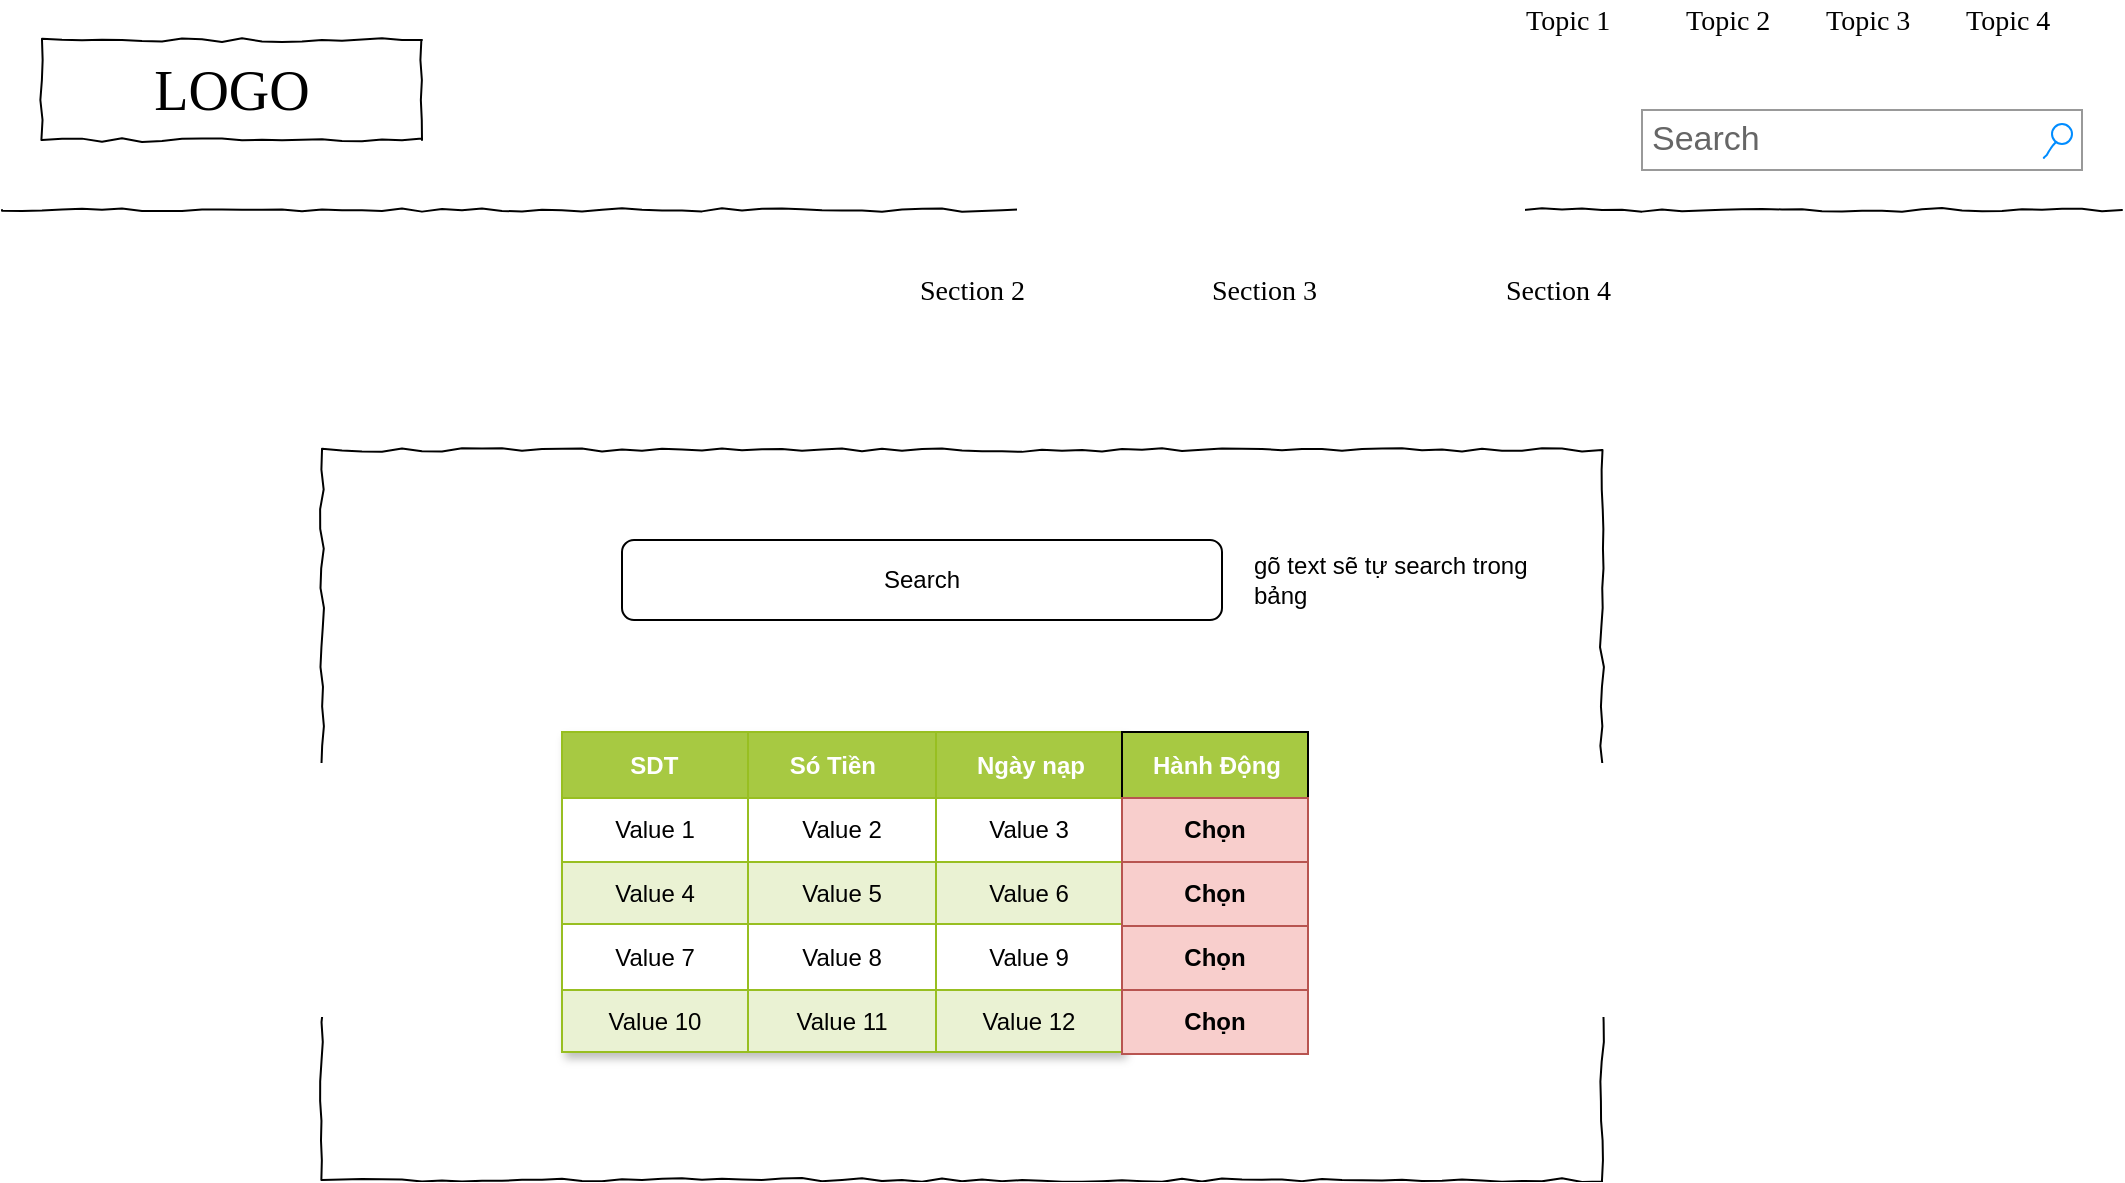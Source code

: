 <mxfile version="21.3.5" type="github">
  <diagram name="Page-1" id="03018318-947c-dd8e-b7a3-06fadd420f32">
    <mxGraphModel dx="1434" dy="1381" grid="1" gridSize="10" guides="1" tooltips="1" connect="1" arrows="1" fold="1" page="1" pageScale="1" pageWidth="1100" pageHeight="850" background="#ffffff" math="0" shadow="0">
      <root>
        <mxCell id="0" />
        <mxCell id="1" parent="0" />
        <mxCell id="677b7b8949515195-2" value="LOGO" style="whiteSpace=wrap;html=1;rounded=0;shadow=0;labelBackgroundColor=none;strokeWidth=1;fontFamily=Verdana;fontSize=28;align=center;comic=1;" parent="1" vertex="1">
          <mxGeometry x="40" y="60" width="190" height="50" as="geometry" />
        </mxCell>
        <mxCell id="677b7b8949515195-3" value="Search" style="strokeWidth=1;shadow=0;dashed=0;align=center;html=1;shape=mxgraph.mockup.forms.searchBox;strokeColor=#999999;mainText=;strokeColor2=#008cff;fontColor=#666666;fontSize=17;align=left;spacingLeft=3;rounded=0;labelBackgroundColor=none;comic=1;" parent="1" vertex="1">
          <mxGeometry x="840" y="95" width="220" height="30" as="geometry" />
        </mxCell>
        <mxCell id="677b7b8949515195-4" value="Topic 1" style="text;html=1;points=[];align=left;verticalAlign=top;spacingTop=-4;fontSize=14;fontFamily=Verdana" parent="1" vertex="1">
          <mxGeometry x="780" y="40" width="60" height="20" as="geometry" />
        </mxCell>
        <mxCell id="677b7b8949515195-5" value="Topic 2" style="text;html=1;points=[];align=left;verticalAlign=top;spacingTop=-4;fontSize=14;fontFamily=Verdana" parent="1" vertex="1">
          <mxGeometry x="860" y="40" width="60" height="20" as="geometry" />
        </mxCell>
        <mxCell id="677b7b8949515195-6" value="Topic 3" style="text;html=1;points=[];align=left;verticalAlign=top;spacingTop=-4;fontSize=14;fontFamily=Verdana" parent="1" vertex="1">
          <mxGeometry x="930" y="40" width="60" height="20" as="geometry" />
        </mxCell>
        <mxCell id="677b7b8949515195-7" value="Topic 4" style="text;html=1;points=[];align=left;verticalAlign=top;spacingTop=-4;fontSize=14;fontFamily=Verdana" parent="1" vertex="1">
          <mxGeometry x="1000" y="40" width="60" height="20" as="geometry" />
        </mxCell>
        <mxCell id="677b7b8949515195-9" value="" style="line;strokeWidth=1;html=1;rounded=0;shadow=0;labelBackgroundColor=none;fillColor=none;fontFamily=Verdana;fontSize=14;fontColor=#000000;align=center;comic=1;" parent="1" vertex="1">
          <mxGeometry x="20" y="140" width="1060" height="10" as="geometry" />
        </mxCell>
        <mxCell id="677b7b8949515195-12" value="Section 2" style="text;html=1;points=[];align=left;verticalAlign=top;spacingTop=-4;fontSize=14;fontFamily=Verdana" parent="1" vertex="1">
          <mxGeometry x="477" y="175" width="60" height="20" as="geometry" />
        </mxCell>
        <mxCell id="677b7b8949515195-13" value="Section 3" style="text;html=1;points=[];align=left;verticalAlign=top;spacingTop=-4;fontSize=14;fontFamily=Verdana" parent="1" vertex="1">
          <mxGeometry x="623" y="175" width="60" height="20" as="geometry" />
        </mxCell>
        <mxCell id="677b7b8949515195-14" value="Section 4" style="text;html=1;points=[];align=left;verticalAlign=top;spacingTop=-4;fontSize=14;fontFamily=Verdana" parent="1" vertex="1">
          <mxGeometry x="770" y="175" width="60" height="20" as="geometry" />
        </mxCell>
        <mxCell id="677b7b8949515195-26" value="" style="whiteSpace=wrap;html=1;rounded=0;shadow=0;labelBackgroundColor=none;strokeWidth=1;fillColor=none;fontFamily=Verdana;fontSize=12;align=center;comic=1;" parent="1" vertex="1">
          <mxGeometry x="180" y="265" width="640" height="365" as="geometry" />
        </mxCell>
        <mxCell id="1bgW6bW5Xnbq4tcj_tfw-15" value="Search" style="rounded=1;whiteSpace=wrap;html=1;" vertex="1" parent="1">
          <mxGeometry x="330" y="310" width="300" height="40" as="geometry" />
        </mxCell>
        <mxCell id="1bgW6bW5Xnbq4tcj_tfw-16" value="gõ text sẽ tự search trong bảng " style="text;strokeColor=none;fillColor=none;align=left;verticalAlign=middle;spacingLeft=4;spacingRight=4;overflow=hidden;points=[[0,0.5],[1,0.5]];portConstraint=eastwest;rotatable=0;whiteSpace=wrap;html=1;" vertex="1" parent="1">
          <mxGeometry x="640" y="300" width="160" height="60" as="geometry" />
        </mxCell>
        <mxCell id="1bgW6bW5Xnbq4tcj_tfw-17" value="Assets" style="childLayout=tableLayout;recursiveResize=0;strokeColor=#98bf21;fillColor=#A7C942;shadow=1;" vertex="1" parent="1">
          <mxGeometry x="300" y="406" width="280" height="160" as="geometry" />
        </mxCell>
        <mxCell id="1bgW6bW5Xnbq4tcj_tfw-18" style="shape=tableRow;horizontal=0;startSize=0;swimlaneHead=0;swimlaneBody=0;top=0;left=0;bottom=0;right=0;dropTarget=0;collapsible=0;recursiveResize=0;expand=0;fontStyle=0;strokeColor=inherit;fillColor=#ffffff;" vertex="1" parent="1bgW6bW5Xnbq4tcj_tfw-17">
          <mxGeometry width="280" height="33" as="geometry" />
        </mxCell>
        <mxCell id="1bgW6bW5Xnbq4tcj_tfw-19" value="SDT&lt;span style=&quot;white-space: pre;&quot;&gt;&#x9;&lt;/span&gt;" style="connectable=0;recursiveResize=0;strokeColor=inherit;fillColor=#A7C942;align=center;fontStyle=1;fontColor=#FFFFFF;html=1;" vertex="1" parent="1bgW6bW5Xnbq4tcj_tfw-18">
          <mxGeometry width="93" height="33" as="geometry">
            <mxRectangle width="93" height="33" as="alternateBounds" />
          </mxGeometry>
        </mxCell>
        <mxCell id="1bgW6bW5Xnbq4tcj_tfw-20" value="Só Tiền&lt;span style=&quot;white-space: pre;&quot;&gt;&#x9;&lt;/span&gt;" style="connectable=0;recursiveResize=0;strokeColor=inherit;fillColor=#A7C942;align=center;fontStyle=1;fontColor=#FFFFFF;html=1;" vertex="1" parent="1bgW6bW5Xnbq4tcj_tfw-18">
          <mxGeometry x="93" width="94" height="33" as="geometry">
            <mxRectangle width="94" height="33" as="alternateBounds" />
          </mxGeometry>
        </mxCell>
        <mxCell id="1bgW6bW5Xnbq4tcj_tfw-21" value="Ngày nạp" style="connectable=0;recursiveResize=0;strokeColor=inherit;fillColor=#A7C942;align=center;fontStyle=1;fontColor=#FFFFFF;html=1;" vertex="1" parent="1bgW6bW5Xnbq4tcj_tfw-18">
          <mxGeometry x="187" width="93" height="33" as="geometry">
            <mxRectangle width="93" height="33" as="alternateBounds" />
          </mxGeometry>
        </mxCell>
        <mxCell id="1bgW6bW5Xnbq4tcj_tfw-22" value="" style="shape=tableRow;horizontal=0;startSize=0;swimlaneHead=0;swimlaneBody=0;top=0;left=0;bottom=0;right=0;dropTarget=0;collapsible=0;recursiveResize=0;expand=0;fontStyle=0;strokeColor=inherit;fillColor=#ffffff;" vertex="1" parent="1bgW6bW5Xnbq4tcj_tfw-17">
          <mxGeometry y="33" width="280" height="32" as="geometry" />
        </mxCell>
        <mxCell id="1bgW6bW5Xnbq4tcj_tfw-23" value="Value 1" style="connectable=0;recursiveResize=0;strokeColor=inherit;fillColor=inherit;align=center;whiteSpace=wrap;html=1;" vertex="1" parent="1bgW6bW5Xnbq4tcj_tfw-22">
          <mxGeometry width="93" height="32" as="geometry">
            <mxRectangle width="93" height="32" as="alternateBounds" />
          </mxGeometry>
        </mxCell>
        <mxCell id="1bgW6bW5Xnbq4tcj_tfw-24" value="Value 2" style="connectable=0;recursiveResize=0;strokeColor=inherit;fillColor=inherit;align=center;whiteSpace=wrap;html=1;" vertex="1" parent="1bgW6bW5Xnbq4tcj_tfw-22">
          <mxGeometry x="93" width="94" height="32" as="geometry">
            <mxRectangle width="94" height="32" as="alternateBounds" />
          </mxGeometry>
        </mxCell>
        <mxCell id="1bgW6bW5Xnbq4tcj_tfw-25" value="Value 3" style="connectable=0;recursiveResize=0;strokeColor=inherit;fillColor=inherit;align=center;whiteSpace=wrap;html=1;" vertex="1" parent="1bgW6bW5Xnbq4tcj_tfw-22">
          <mxGeometry x="187" width="93" height="32" as="geometry">
            <mxRectangle width="93" height="32" as="alternateBounds" />
          </mxGeometry>
        </mxCell>
        <mxCell id="1bgW6bW5Xnbq4tcj_tfw-26" value="" style="shape=tableRow;horizontal=0;startSize=0;swimlaneHead=0;swimlaneBody=0;top=0;left=0;bottom=0;right=0;dropTarget=0;collapsible=0;recursiveResize=0;expand=0;fontStyle=1;strokeColor=inherit;fillColor=#EAF2D3;" vertex="1" parent="1bgW6bW5Xnbq4tcj_tfw-17">
          <mxGeometry y="65" width="280" height="31" as="geometry" />
        </mxCell>
        <mxCell id="1bgW6bW5Xnbq4tcj_tfw-27" value="Value 4" style="connectable=0;recursiveResize=0;strokeColor=inherit;fillColor=inherit;whiteSpace=wrap;html=1;" vertex="1" parent="1bgW6bW5Xnbq4tcj_tfw-26">
          <mxGeometry width="93" height="31" as="geometry">
            <mxRectangle width="93" height="31" as="alternateBounds" />
          </mxGeometry>
        </mxCell>
        <mxCell id="1bgW6bW5Xnbq4tcj_tfw-28" value="Value 5" style="connectable=0;recursiveResize=0;strokeColor=inherit;fillColor=inherit;whiteSpace=wrap;html=1;" vertex="1" parent="1bgW6bW5Xnbq4tcj_tfw-26">
          <mxGeometry x="93" width="94" height="31" as="geometry">
            <mxRectangle width="94" height="31" as="alternateBounds" />
          </mxGeometry>
        </mxCell>
        <mxCell id="1bgW6bW5Xnbq4tcj_tfw-29" value="Value 6" style="connectable=0;recursiveResize=0;strokeColor=inherit;fillColor=inherit;whiteSpace=wrap;html=1;" vertex="1" parent="1bgW6bW5Xnbq4tcj_tfw-26">
          <mxGeometry x="187" width="93" height="31" as="geometry">
            <mxRectangle width="93" height="31" as="alternateBounds" />
          </mxGeometry>
        </mxCell>
        <mxCell id="1bgW6bW5Xnbq4tcj_tfw-30" value="" style="shape=tableRow;horizontal=0;startSize=0;swimlaneHead=0;swimlaneBody=0;top=0;left=0;bottom=0;right=0;dropTarget=0;collapsible=0;recursiveResize=0;expand=0;fontStyle=0;strokeColor=inherit;fillColor=#ffffff;" vertex="1" parent="1bgW6bW5Xnbq4tcj_tfw-17">
          <mxGeometry y="96" width="280" height="33" as="geometry" />
        </mxCell>
        <mxCell id="1bgW6bW5Xnbq4tcj_tfw-31" value="Value 7" style="connectable=0;recursiveResize=0;strokeColor=inherit;fillColor=inherit;fontStyle=0;align=center;whiteSpace=wrap;html=1;" vertex="1" parent="1bgW6bW5Xnbq4tcj_tfw-30">
          <mxGeometry width="93" height="33" as="geometry">
            <mxRectangle width="93" height="33" as="alternateBounds" />
          </mxGeometry>
        </mxCell>
        <mxCell id="1bgW6bW5Xnbq4tcj_tfw-32" value="Value 8" style="connectable=0;recursiveResize=0;strokeColor=inherit;fillColor=inherit;fontStyle=0;align=center;whiteSpace=wrap;html=1;" vertex="1" parent="1bgW6bW5Xnbq4tcj_tfw-30">
          <mxGeometry x="93" width="94" height="33" as="geometry">
            <mxRectangle width="94" height="33" as="alternateBounds" />
          </mxGeometry>
        </mxCell>
        <mxCell id="1bgW6bW5Xnbq4tcj_tfw-33" value="Value 9" style="connectable=0;recursiveResize=0;strokeColor=inherit;fillColor=inherit;fontStyle=0;align=center;whiteSpace=wrap;html=1;" vertex="1" parent="1bgW6bW5Xnbq4tcj_tfw-30">
          <mxGeometry x="187" width="93" height="33" as="geometry">
            <mxRectangle width="93" height="33" as="alternateBounds" />
          </mxGeometry>
        </mxCell>
        <mxCell id="1bgW6bW5Xnbq4tcj_tfw-34" value="" style="shape=tableRow;horizontal=0;startSize=0;swimlaneHead=0;swimlaneBody=0;top=0;left=0;bottom=0;right=0;dropTarget=0;collapsible=0;recursiveResize=0;expand=0;fontStyle=1;strokeColor=inherit;fillColor=#EAF2D3;" vertex="1" parent="1bgW6bW5Xnbq4tcj_tfw-17">
          <mxGeometry y="129" width="280" height="31" as="geometry" />
        </mxCell>
        <mxCell id="1bgW6bW5Xnbq4tcj_tfw-35" value="Value 10" style="connectable=0;recursiveResize=0;strokeColor=inherit;fillColor=inherit;whiteSpace=wrap;html=1;" vertex="1" parent="1bgW6bW5Xnbq4tcj_tfw-34">
          <mxGeometry width="93" height="31" as="geometry">
            <mxRectangle width="93" height="31" as="alternateBounds" />
          </mxGeometry>
        </mxCell>
        <mxCell id="1bgW6bW5Xnbq4tcj_tfw-36" value="Value 11" style="connectable=0;recursiveResize=0;strokeColor=inherit;fillColor=inherit;whiteSpace=wrap;html=1;" vertex="1" parent="1bgW6bW5Xnbq4tcj_tfw-34">
          <mxGeometry x="93" width="94" height="31" as="geometry">
            <mxRectangle width="94" height="31" as="alternateBounds" />
          </mxGeometry>
        </mxCell>
        <mxCell id="1bgW6bW5Xnbq4tcj_tfw-37" value="Value 12" style="connectable=0;recursiveResize=0;strokeColor=inherit;fillColor=inherit;whiteSpace=wrap;html=1;" vertex="1" parent="1bgW6bW5Xnbq4tcj_tfw-34">
          <mxGeometry x="187" width="93" height="31" as="geometry">
            <mxRectangle width="93" height="31" as="alternateBounds" />
          </mxGeometry>
        </mxCell>
        <mxCell id="1bgW6bW5Xnbq4tcj_tfw-38" value="Hành Động" style="connectable=0;recursiveResize=0;strokeColor=inherit;fillColor=#A7C942;align=center;fontStyle=1;fontColor=#FFFFFF;html=1;" vertex="1" parent="1">
          <mxGeometry x="580" y="406" width="93" height="33" as="geometry">
            <mxRectangle width="93" height="33" as="alternateBounds" />
          </mxGeometry>
        </mxCell>
        <mxCell id="1bgW6bW5Xnbq4tcj_tfw-60" value="Chọn" style="connectable=0;recursiveResize=0;strokeColor=#b85450;fillColor=#f8cecc;align=center;whiteSpace=wrap;html=1;fontStyle=1" vertex="1" parent="1">
          <mxGeometry x="580" y="439" width="93" height="32" as="geometry">
            <mxRectangle width="93" height="32" as="alternateBounds" />
          </mxGeometry>
        </mxCell>
        <mxCell id="1bgW6bW5Xnbq4tcj_tfw-61" value="Chọn" style="connectable=0;recursiveResize=0;strokeColor=#b85450;fillColor=#f8cecc;align=center;whiteSpace=wrap;html=1;fontStyle=1" vertex="1" parent="1">
          <mxGeometry x="580" y="471" width="93" height="32" as="geometry">
            <mxRectangle width="93" height="32" as="alternateBounds" />
          </mxGeometry>
        </mxCell>
        <mxCell id="1bgW6bW5Xnbq4tcj_tfw-62" value="Chọn" style="connectable=0;recursiveResize=0;strokeColor=#b85450;fillColor=#f8cecc;align=center;whiteSpace=wrap;html=1;fontStyle=1" vertex="1" parent="1">
          <mxGeometry x="580" y="503" width="93" height="32" as="geometry">
            <mxRectangle width="93" height="32" as="alternateBounds" />
          </mxGeometry>
        </mxCell>
        <mxCell id="1bgW6bW5Xnbq4tcj_tfw-63" value="Chọn" style="connectable=0;recursiveResize=0;strokeColor=#b85450;fillColor=#f8cecc;align=center;whiteSpace=wrap;html=1;fontStyle=1" vertex="1" parent="1">
          <mxGeometry x="580" y="535" width="93" height="32" as="geometry">
            <mxRectangle width="93" height="32" as="alternateBounds" />
          </mxGeometry>
        </mxCell>
      </root>
    </mxGraphModel>
  </diagram>
</mxfile>
